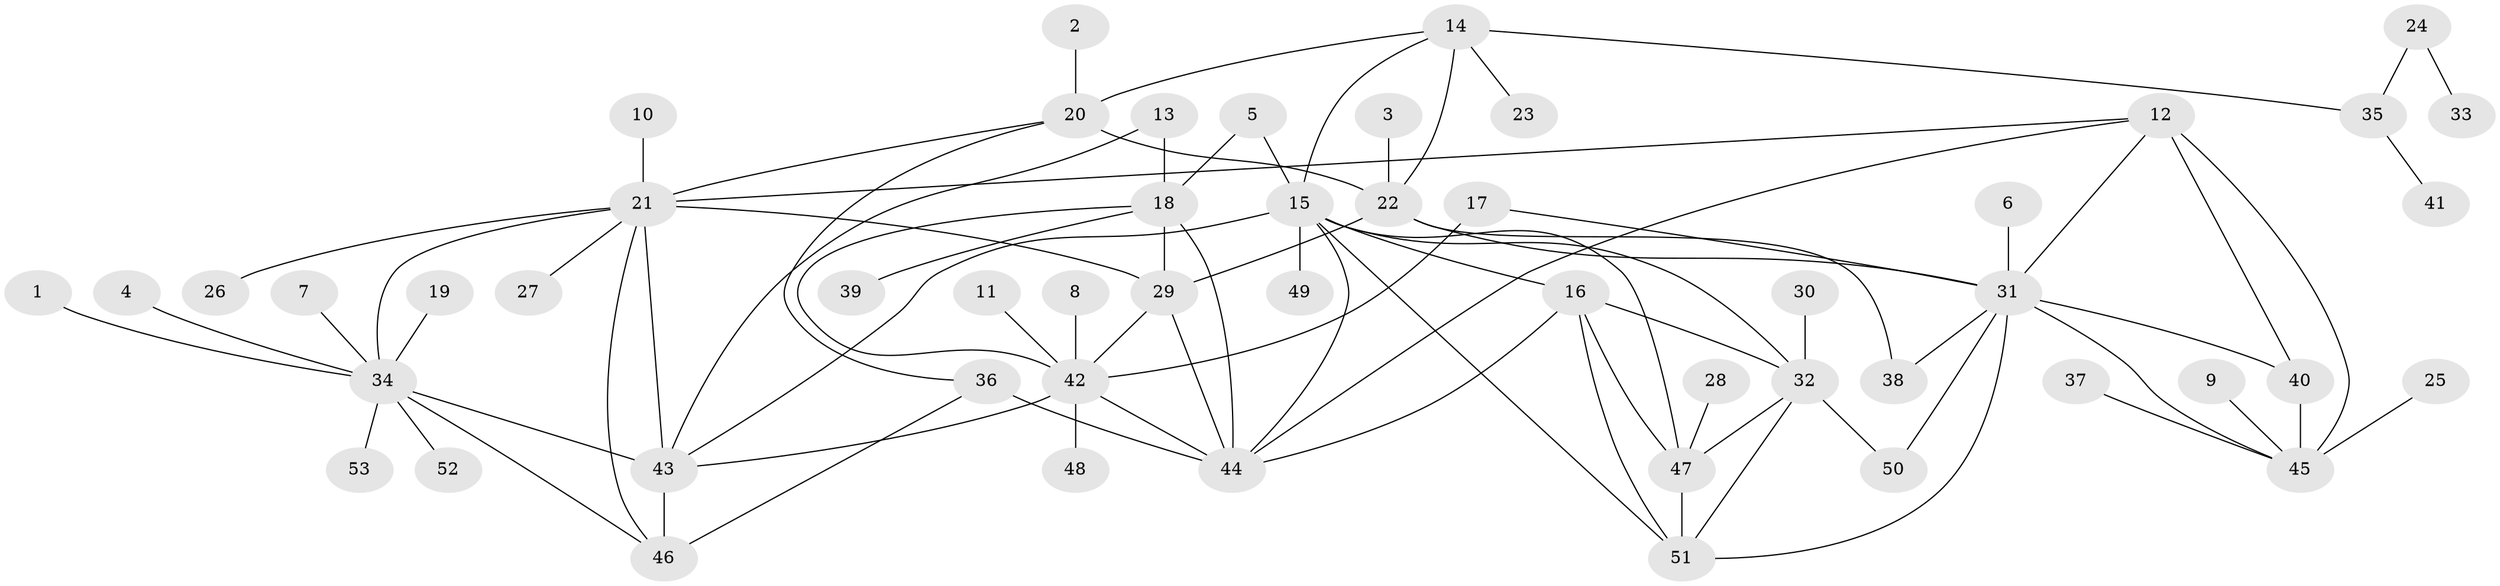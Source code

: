 // original degree distribution, {7: 0.09433962264150944, 8: 0.02830188679245283, 11: 0.018867924528301886, 12: 0.02830188679245283, 6: 0.018867924528301886, 5: 0.03773584905660377, 4: 0.009433962264150943, 9: 0.009433962264150943, 1: 0.5849056603773585, 2: 0.12264150943396226, 3: 0.04716981132075472}
// Generated by graph-tools (version 1.1) at 2025/02/03/09/25 03:02:51]
// undirected, 53 vertices, 83 edges
graph export_dot {
graph [start="1"]
  node [color=gray90,style=filled];
  1;
  2;
  3;
  4;
  5;
  6;
  7;
  8;
  9;
  10;
  11;
  12;
  13;
  14;
  15;
  16;
  17;
  18;
  19;
  20;
  21;
  22;
  23;
  24;
  25;
  26;
  27;
  28;
  29;
  30;
  31;
  32;
  33;
  34;
  35;
  36;
  37;
  38;
  39;
  40;
  41;
  42;
  43;
  44;
  45;
  46;
  47;
  48;
  49;
  50;
  51;
  52;
  53;
  1 -- 34 [weight=1.0];
  2 -- 20 [weight=1.0];
  3 -- 22 [weight=1.0];
  4 -- 34 [weight=1.0];
  5 -- 15 [weight=1.0];
  5 -- 18 [weight=1.0];
  6 -- 31 [weight=1.0];
  7 -- 34 [weight=1.0];
  8 -- 42 [weight=1.0];
  9 -- 45 [weight=1.0];
  10 -- 21 [weight=1.0];
  11 -- 42 [weight=1.0];
  12 -- 21 [weight=1.0];
  12 -- 31 [weight=1.0];
  12 -- 40 [weight=2.0];
  12 -- 44 [weight=1.0];
  12 -- 45 [weight=1.0];
  13 -- 18 [weight=1.0];
  13 -- 43 [weight=1.0];
  14 -- 15 [weight=1.0];
  14 -- 20 [weight=2.0];
  14 -- 22 [weight=2.0];
  14 -- 23 [weight=1.0];
  14 -- 35 [weight=1.0];
  15 -- 16 [weight=1.0];
  15 -- 32 [weight=1.0];
  15 -- 43 [weight=1.0];
  15 -- 44 [weight=1.0];
  15 -- 47 [weight=1.0];
  15 -- 49 [weight=1.0];
  15 -- 51 [weight=1.0];
  16 -- 32 [weight=1.0];
  16 -- 44 [weight=1.0];
  16 -- 47 [weight=1.0];
  16 -- 51 [weight=1.0];
  17 -- 31 [weight=1.0];
  17 -- 42 [weight=1.0];
  18 -- 29 [weight=2.0];
  18 -- 39 [weight=1.0];
  18 -- 42 [weight=2.0];
  18 -- 44 [weight=2.0];
  19 -- 34 [weight=1.0];
  20 -- 21 [weight=1.0];
  20 -- 22 [weight=4.0];
  20 -- 36 [weight=1.0];
  21 -- 26 [weight=1.0];
  21 -- 27 [weight=1.0];
  21 -- 29 [weight=1.0];
  21 -- 34 [weight=1.0];
  21 -- 43 [weight=2.0];
  21 -- 46 [weight=1.0];
  22 -- 29 [weight=1.0];
  22 -- 31 [weight=1.0];
  22 -- 38 [weight=1.0];
  24 -- 33 [weight=1.0];
  24 -- 35 [weight=1.0];
  25 -- 45 [weight=1.0];
  28 -- 47 [weight=1.0];
  29 -- 42 [weight=1.0];
  29 -- 44 [weight=1.0];
  30 -- 32 [weight=1.0];
  31 -- 38 [weight=1.0];
  31 -- 40 [weight=2.0];
  31 -- 45 [weight=1.0];
  31 -- 50 [weight=1.0];
  31 -- 51 [weight=1.0];
  32 -- 47 [weight=1.0];
  32 -- 50 [weight=1.0];
  32 -- 51 [weight=1.0];
  34 -- 43 [weight=2.0];
  34 -- 46 [weight=1.0];
  34 -- 52 [weight=1.0];
  34 -- 53 [weight=1.0];
  35 -- 41 [weight=1.0];
  36 -- 44 [weight=1.0];
  36 -- 46 [weight=1.0];
  37 -- 45 [weight=1.0];
  40 -- 45 [weight=2.0];
  42 -- 43 [weight=1.0];
  42 -- 44 [weight=1.0];
  42 -- 48 [weight=1.0];
  43 -- 46 [weight=2.0];
  47 -- 51 [weight=1.0];
}
